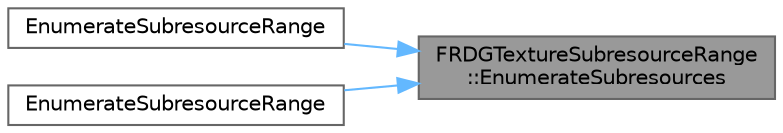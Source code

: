 digraph "FRDGTextureSubresourceRange::EnumerateSubresources"
{
 // INTERACTIVE_SVG=YES
 // LATEX_PDF_SIZE
  bgcolor="transparent";
  edge [fontname=Helvetica,fontsize=10,labelfontname=Helvetica,labelfontsize=10];
  node [fontname=Helvetica,fontsize=10,shape=box,height=0.2,width=0.4];
  rankdir="RL";
  Node1 [id="Node000001",label="FRDGTextureSubresourceRange\l::EnumerateSubresources",height=0.2,width=0.4,color="gray40", fillcolor="grey60", style="filled", fontcolor="black",tooltip=" "];
  Node1 -> Node2 [id="edge1_Node000001_Node000002",dir="back",color="steelblue1",style="solid",tooltip=" "];
  Node2 [id="Node000002",label="EnumerateSubresourceRange",height=0.2,width=0.4,color="grey40", fillcolor="white", style="filled",URL="$df/dd5/RenderGraphTextureSubresource_8h.html#a0553fad4fcfce53570279ea2b33d69f8",tooltip=" "];
  Node1 -> Node3 [id="edge2_Node000001_Node000003",dir="back",color="steelblue1",style="solid",tooltip=" "];
  Node3 [id="Node000003",label="EnumerateSubresourceRange",height=0.2,width=0.4,color="grey40", fillcolor="white", style="filled",URL="$df/dd5/RenderGraphTextureSubresource_8h.html#a150edfbfa2db8fd21b66040b9577e78f",tooltip=" "];
}
